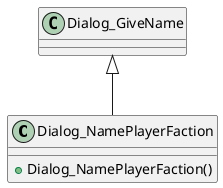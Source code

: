 @startuml
class Dialog_NamePlayerFaction {
    + Dialog_NamePlayerFaction()
}
Dialog_GiveName <|-- Dialog_NamePlayerFaction
@enduml
